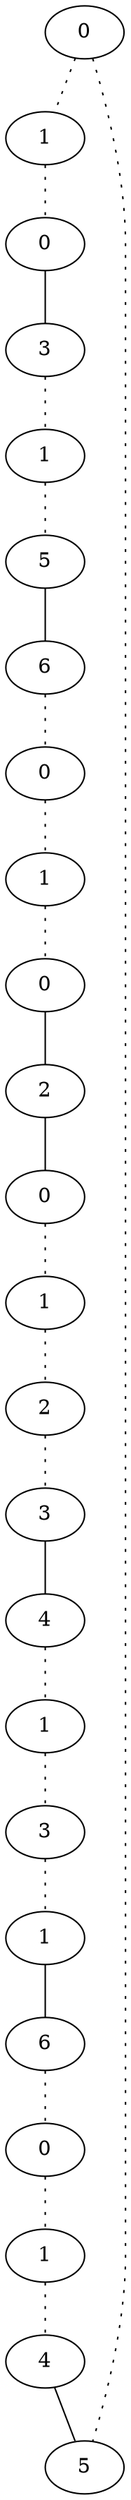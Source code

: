 graph {
a0[label=0];
a1[label=1];
a2[label=0];
a3[label=3];
a4[label=1];
a5[label=5];
a6[label=6];
a7[label=0];
a8[label=1];
a9[label=0];
a10[label=2];
a11[label=0];
a12[label=1];
a13[label=2];
a14[label=3];
a15[label=4];
a16[label=1];
a17[label=3];
a18[label=1];
a19[label=6];
a20[label=0];
a21[label=1];
a22[label=4];
a23[label=5];
a0 -- a1 [style=dotted];
a0 -- a23 [style=dotted];
a1 -- a2 [style=dotted];
a2 -- a3;
a3 -- a4 [style=dotted];
a4 -- a5 [style=dotted];
a5 -- a6;
a6 -- a7 [style=dotted];
a7 -- a8 [style=dotted];
a8 -- a9 [style=dotted];
a9 -- a10;
a10 -- a11;
a11 -- a12 [style=dotted];
a12 -- a13 [style=dotted];
a13 -- a14 [style=dotted];
a14 -- a15;
a15 -- a16 [style=dotted];
a16 -- a17 [style=dotted];
a17 -- a18 [style=dotted];
a18 -- a19;
a19 -- a20 [style=dotted];
a20 -- a21 [style=dotted];
a21 -- a22 [style=dotted];
a22 -- a23;
}
